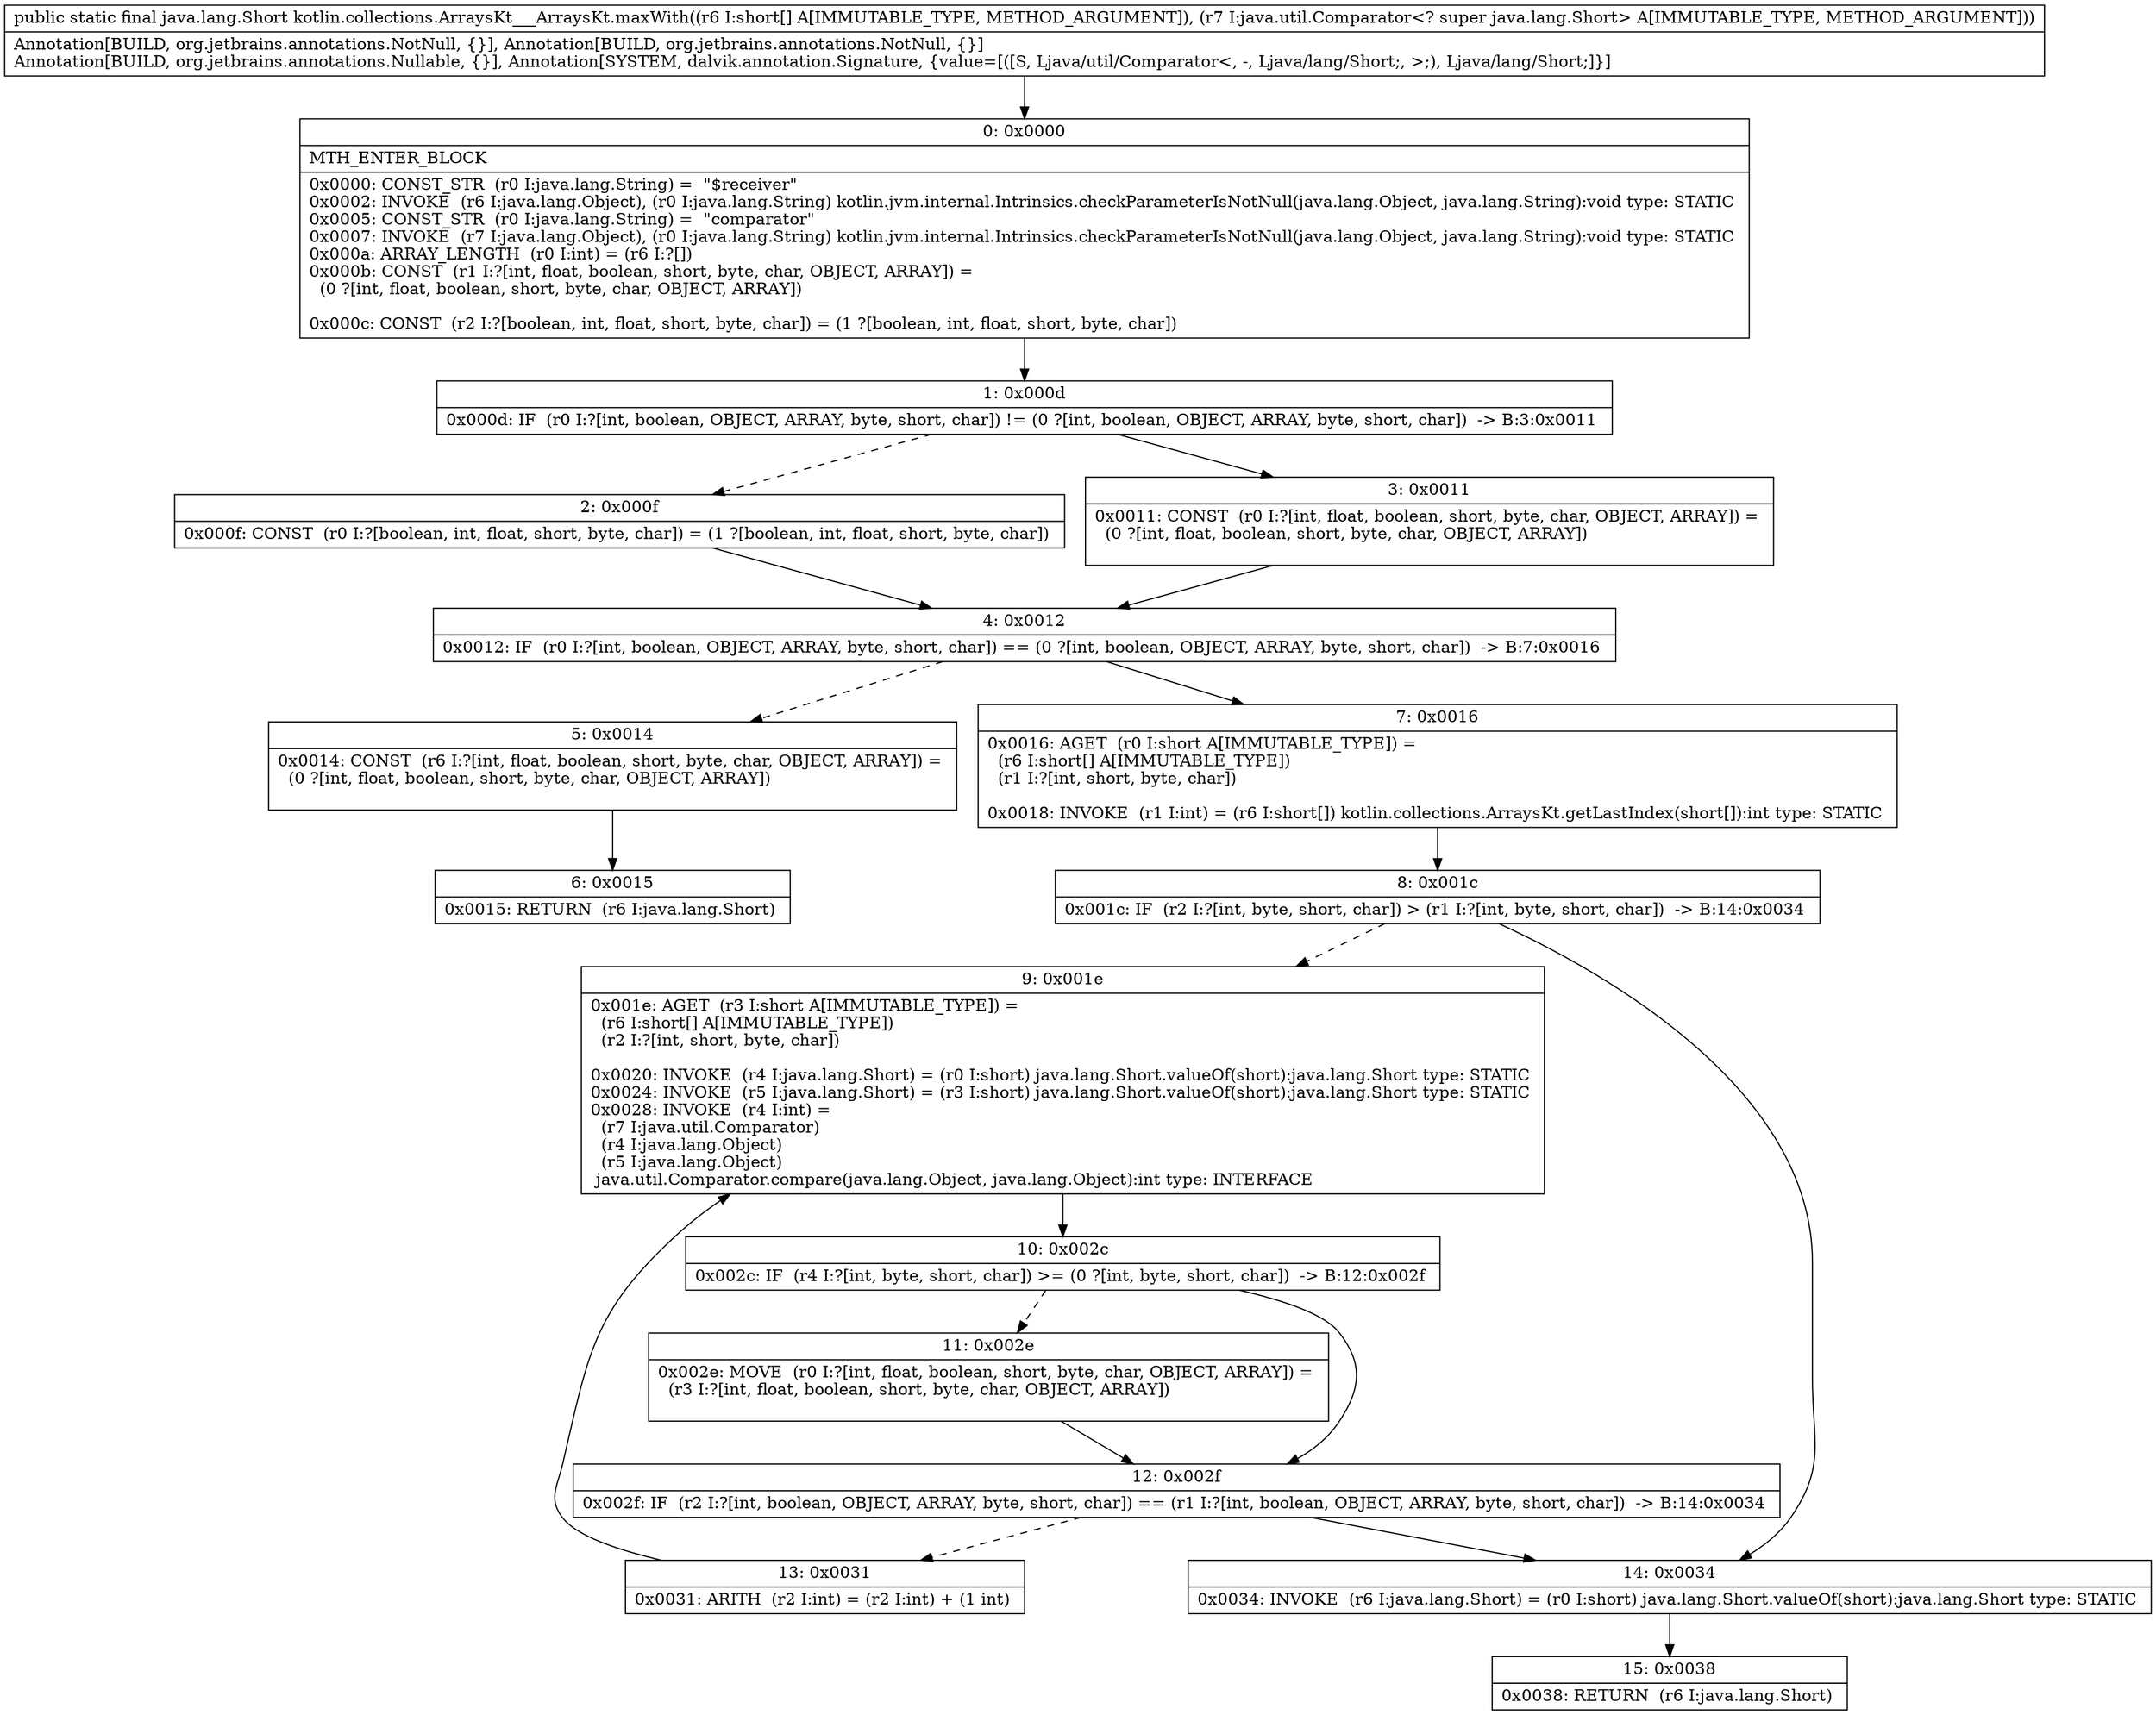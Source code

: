 digraph "CFG forkotlin.collections.ArraysKt___ArraysKt.maxWith([SLjava\/util\/Comparator;)Ljava\/lang\/Short;" {
Node_0 [shape=record,label="{0\:\ 0x0000|MTH_ENTER_BLOCK\l|0x0000: CONST_STR  (r0 I:java.lang.String) =  \"$receiver\" \l0x0002: INVOKE  (r6 I:java.lang.Object), (r0 I:java.lang.String) kotlin.jvm.internal.Intrinsics.checkParameterIsNotNull(java.lang.Object, java.lang.String):void type: STATIC \l0x0005: CONST_STR  (r0 I:java.lang.String) =  \"comparator\" \l0x0007: INVOKE  (r7 I:java.lang.Object), (r0 I:java.lang.String) kotlin.jvm.internal.Intrinsics.checkParameterIsNotNull(java.lang.Object, java.lang.String):void type: STATIC \l0x000a: ARRAY_LENGTH  (r0 I:int) = (r6 I:?[]) \l0x000b: CONST  (r1 I:?[int, float, boolean, short, byte, char, OBJECT, ARRAY]) = \l  (0 ?[int, float, boolean, short, byte, char, OBJECT, ARRAY])\l \l0x000c: CONST  (r2 I:?[boolean, int, float, short, byte, char]) = (1 ?[boolean, int, float, short, byte, char]) \l}"];
Node_1 [shape=record,label="{1\:\ 0x000d|0x000d: IF  (r0 I:?[int, boolean, OBJECT, ARRAY, byte, short, char]) != (0 ?[int, boolean, OBJECT, ARRAY, byte, short, char])  \-\> B:3:0x0011 \l}"];
Node_2 [shape=record,label="{2\:\ 0x000f|0x000f: CONST  (r0 I:?[boolean, int, float, short, byte, char]) = (1 ?[boolean, int, float, short, byte, char]) \l}"];
Node_3 [shape=record,label="{3\:\ 0x0011|0x0011: CONST  (r0 I:?[int, float, boolean, short, byte, char, OBJECT, ARRAY]) = \l  (0 ?[int, float, boolean, short, byte, char, OBJECT, ARRAY])\l \l}"];
Node_4 [shape=record,label="{4\:\ 0x0012|0x0012: IF  (r0 I:?[int, boolean, OBJECT, ARRAY, byte, short, char]) == (0 ?[int, boolean, OBJECT, ARRAY, byte, short, char])  \-\> B:7:0x0016 \l}"];
Node_5 [shape=record,label="{5\:\ 0x0014|0x0014: CONST  (r6 I:?[int, float, boolean, short, byte, char, OBJECT, ARRAY]) = \l  (0 ?[int, float, boolean, short, byte, char, OBJECT, ARRAY])\l \l}"];
Node_6 [shape=record,label="{6\:\ 0x0015|0x0015: RETURN  (r6 I:java.lang.Short) \l}"];
Node_7 [shape=record,label="{7\:\ 0x0016|0x0016: AGET  (r0 I:short A[IMMUTABLE_TYPE]) = \l  (r6 I:short[] A[IMMUTABLE_TYPE])\l  (r1 I:?[int, short, byte, char])\l \l0x0018: INVOKE  (r1 I:int) = (r6 I:short[]) kotlin.collections.ArraysKt.getLastIndex(short[]):int type: STATIC \l}"];
Node_8 [shape=record,label="{8\:\ 0x001c|0x001c: IF  (r2 I:?[int, byte, short, char]) \> (r1 I:?[int, byte, short, char])  \-\> B:14:0x0034 \l}"];
Node_9 [shape=record,label="{9\:\ 0x001e|0x001e: AGET  (r3 I:short A[IMMUTABLE_TYPE]) = \l  (r6 I:short[] A[IMMUTABLE_TYPE])\l  (r2 I:?[int, short, byte, char])\l \l0x0020: INVOKE  (r4 I:java.lang.Short) = (r0 I:short) java.lang.Short.valueOf(short):java.lang.Short type: STATIC \l0x0024: INVOKE  (r5 I:java.lang.Short) = (r3 I:short) java.lang.Short.valueOf(short):java.lang.Short type: STATIC \l0x0028: INVOKE  (r4 I:int) = \l  (r7 I:java.util.Comparator)\l  (r4 I:java.lang.Object)\l  (r5 I:java.lang.Object)\l java.util.Comparator.compare(java.lang.Object, java.lang.Object):int type: INTERFACE \l}"];
Node_10 [shape=record,label="{10\:\ 0x002c|0x002c: IF  (r4 I:?[int, byte, short, char]) \>= (0 ?[int, byte, short, char])  \-\> B:12:0x002f \l}"];
Node_11 [shape=record,label="{11\:\ 0x002e|0x002e: MOVE  (r0 I:?[int, float, boolean, short, byte, char, OBJECT, ARRAY]) = \l  (r3 I:?[int, float, boolean, short, byte, char, OBJECT, ARRAY])\l \l}"];
Node_12 [shape=record,label="{12\:\ 0x002f|0x002f: IF  (r2 I:?[int, boolean, OBJECT, ARRAY, byte, short, char]) == (r1 I:?[int, boolean, OBJECT, ARRAY, byte, short, char])  \-\> B:14:0x0034 \l}"];
Node_13 [shape=record,label="{13\:\ 0x0031|0x0031: ARITH  (r2 I:int) = (r2 I:int) + (1 int) \l}"];
Node_14 [shape=record,label="{14\:\ 0x0034|0x0034: INVOKE  (r6 I:java.lang.Short) = (r0 I:short) java.lang.Short.valueOf(short):java.lang.Short type: STATIC \l}"];
Node_15 [shape=record,label="{15\:\ 0x0038|0x0038: RETURN  (r6 I:java.lang.Short) \l}"];
MethodNode[shape=record,label="{public static final java.lang.Short kotlin.collections.ArraysKt___ArraysKt.maxWith((r6 I:short[] A[IMMUTABLE_TYPE, METHOD_ARGUMENT]), (r7 I:java.util.Comparator\<? super java.lang.Short\> A[IMMUTABLE_TYPE, METHOD_ARGUMENT]))  | Annotation[BUILD, org.jetbrains.annotations.NotNull, \{\}], Annotation[BUILD, org.jetbrains.annotations.NotNull, \{\}]\lAnnotation[BUILD, org.jetbrains.annotations.Nullable, \{\}], Annotation[SYSTEM, dalvik.annotation.Signature, \{value=[([S, Ljava\/util\/Comparator\<, \-, Ljava\/lang\/Short;, \>;), Ljava\/lang\/Short;]\}]\l}"];
MethodNode -> Node_0;
Node_0 -> Node_1;
Node_1 -> Node_2[style=dashed];
Node_1 -> Node_3;
Node_2 -> Node_4;
Node_3 -> Node_4;
Node_4 -> Node_5[style=dashed];
Node_4 -> Node_7;
Node_5 -> Node_6;
Node_7 -> Node_8;
Node_8 -> Node_9[style=dashed];
Node_8 -> Node_14;
Node_9 -> Node_10;
Node_10 -> Node_11[style=dashed];
Node_10 -> Node_12;
Node_11 -> Node_12;
Node_12 -> Node_13[style=dashed];
Node_12 -> Node_14;
Node_13 -> Node_9;
Node_14 -> Node_15;
}

